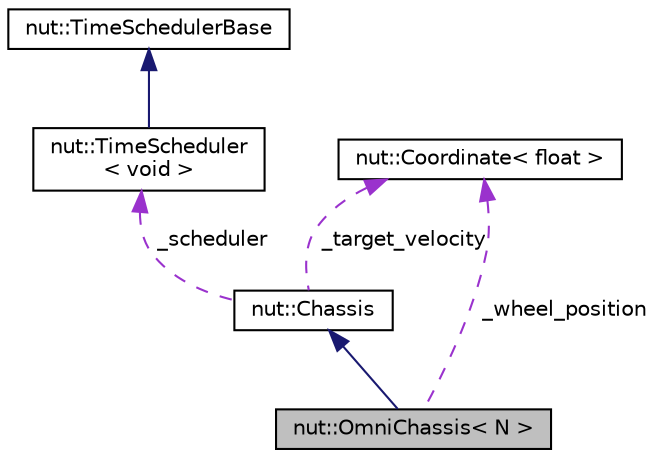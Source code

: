 digraph "nut::OmniChassis&lt; N &gt;"
{
 // LATEX_PDF_SIZE
  edge [fontname="Helvetica",fontsize="10",labelfontname="Helvetica",labelfontsize="10"];
  node [fontname="Helvetica",fontsize="10",shape=record];
  Node1 [label="nut::OmniChassis\< N \>",height=0.2,width=0.4,color="black", fillcolor="grey75", style="filled", fontcolor="black",tooltip="オムニ足回りクラス"];
  Node2 -> Node1 [dir="back",color="midnightblue",fontsize="10",style="solid",fontname="Helvetica"];
  Node2 [label="nut::Chassis",height=0.2,width=0.4,color="black", fillcolor="white", style="filled",URL="$d9/dc6/classnut_1_1_chassis.html",tooltip="機体足回り基底純粋仮想クラス"];
  Node3 -> Node2 [dir="back",color="darkorchid3",fontsize="10",style="dashed",label=" _scheduler" ,fontname="Helvetica"];
  Node3 [label="nut::TimeScheduler\l\< void \>",height=0.2,width=0.4,color="black", fillcolor="white", style="filled",URL="$db/de6/classnut_1_1_time_scheduler_3_01void_01_4.html",tooltip="タイムスケジューラクラスのvoid特殊化"];
  Node4 -> Node3 [dir="back",color="midnightblue",fontsize="10",style="solid",fontname="Helvetica"];
  Node4 [label="nut::TimeSchedulerBase",height=0.2,width=0.4,color="black", fillcolor="white", style="filled",URL="$d9/d00/classnut_1_1_time_scheduler_base.html",tooltip="時間制御基底純粋仮想クラス"];
  Node5 -> Node2 [dir="back",color="darkorchid3",fontsize="10",style="dashed",label=" _target_velocity" ,fontname="Helvetica"];
  Node5 [label="nut::Coordinate\< float \>",height=0.2,width=0.4,color="black", fillcolor="white", style="filled",URL="$d4/d08/classnut_1_1_coordinate.html",tooltip=" "];
  Node5 -> Node1 [dir="back",color="darkorchid3",fontsize="10",style="dashed",label=" _wheel_position" ,fontname="Helvetica"];
}

